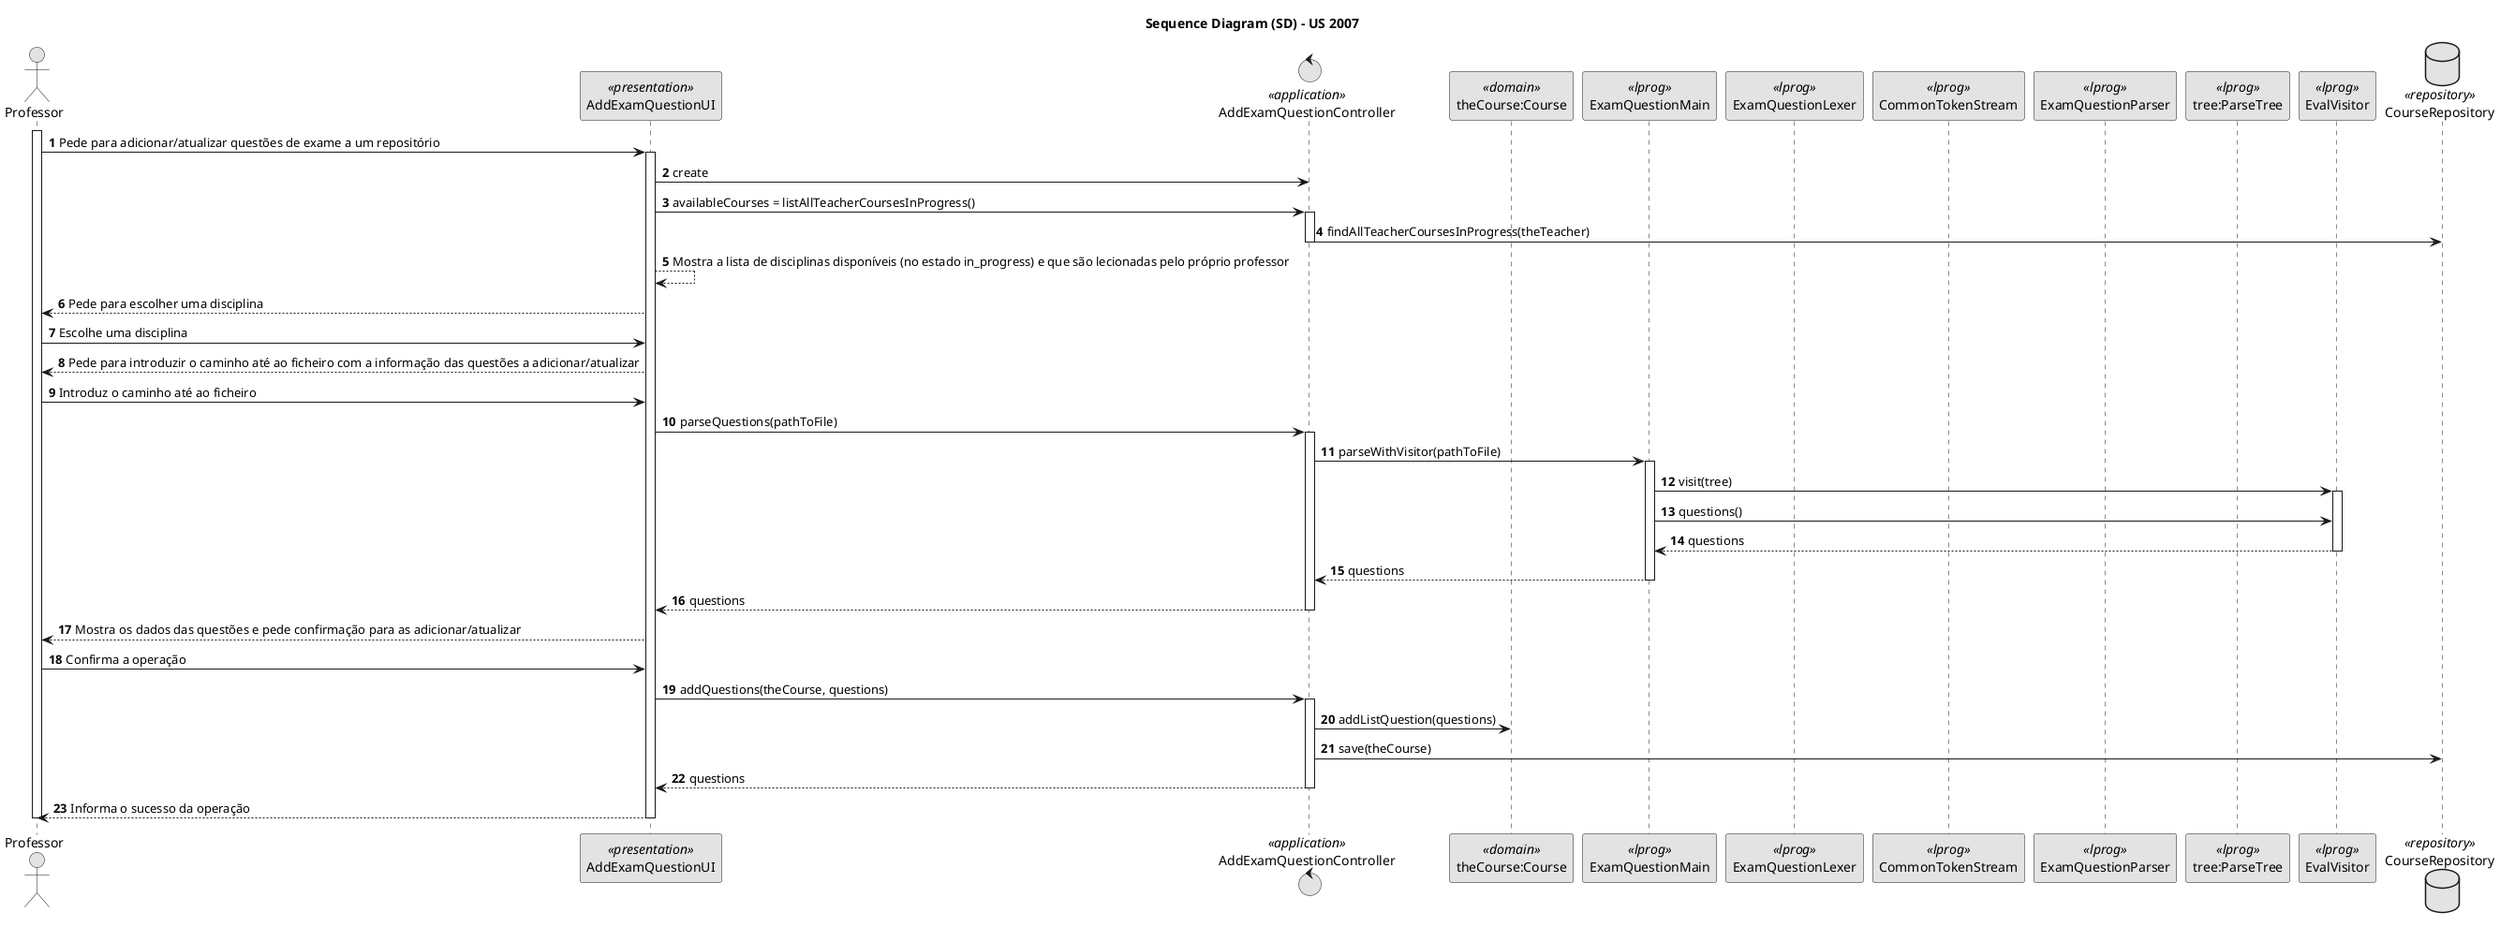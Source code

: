 @startuml
skinparam monochrome true
skinparam packageStyle rectangle
skinparam shadowing false

title Sequence Diagram (SD) - US 2007
autonumber

actor Professor as Actor
participant AddExamQuestionUI as UI <<presentation>>
control AddExamQuestionController as Controller <<application>>
participant "theCourse:Course" as Domain <<domain>>
participant ExamQuestionMain as Main <<lprog>>
participant ExamQuestionLexer as Lexer <<lprog>>
participant CommonTokenStream as Stream <<lprog>>
participant ExamQuestionParser as Parser <<lprog>>
participant "tree:ParseTree" as Tree <<lprog>>
participant EvalVisitor as Visitor <<lprog>>
database CourseRepository as Repository <<repository>>

activate Actor
    Actor -> UI : Pede para adicionar/atualizar questões de exame a um repositório
    activate UI
        UI -> Controller : create
        UI -> Controller : availableCourses = listAllTeacherCoursesInProgress()
            activate Controller
                Controller -> Repository : findAllTeacherCoursesInProgress(theTeacher)
            deactivate Controller

    UI --> UI : Mostra a lista de disciplinas disponíveis (no estado in_progress) e que são lecionadas pelo próprio professor

    UI --> Actor : Pede para escolher uma disciplina

    Actor -> UI : Escolhe uma disciplina

        deactivate Controller

    UI --> Actor : Pede para introduzir o caminho até ao ficheiro com a informação das questões a adicionar/atualizar

    Actor -> UI : Introduz o caminho até ao ficheiro

        UI -> Controller : parseQuestions(pathToFile)
        activate Controller

        Controller -> Main : parseWithVisitor(pathToFile)
        activate Main

        Main -> Visitor : visit(tree)
        activate Visitor
        Main -> Visitor : questions()
        Visitor --> Main : questions
        deactivate Visitor

        Main --> Controller : questions
        deactivate Main

        Controller --> UI : questions
        deactivate Controller

    UI --> Actor : Mostra os dados das questões e pede confirmação para as adicionar/atualizar

    Actor -> UI : Confirma a operação

        UI -> Controller : addQuestions(theCourse, questions)
        activate Controller

        Controller -> Domain : addListQuestion(questions)

        Controller -> Repository : save(theCourse)
        Controller --> UI : questions
        deactivate Controller

    UI --> Actor : Informa o sucesso da operação
    deactivate UI
deactivate Actor

@enduml